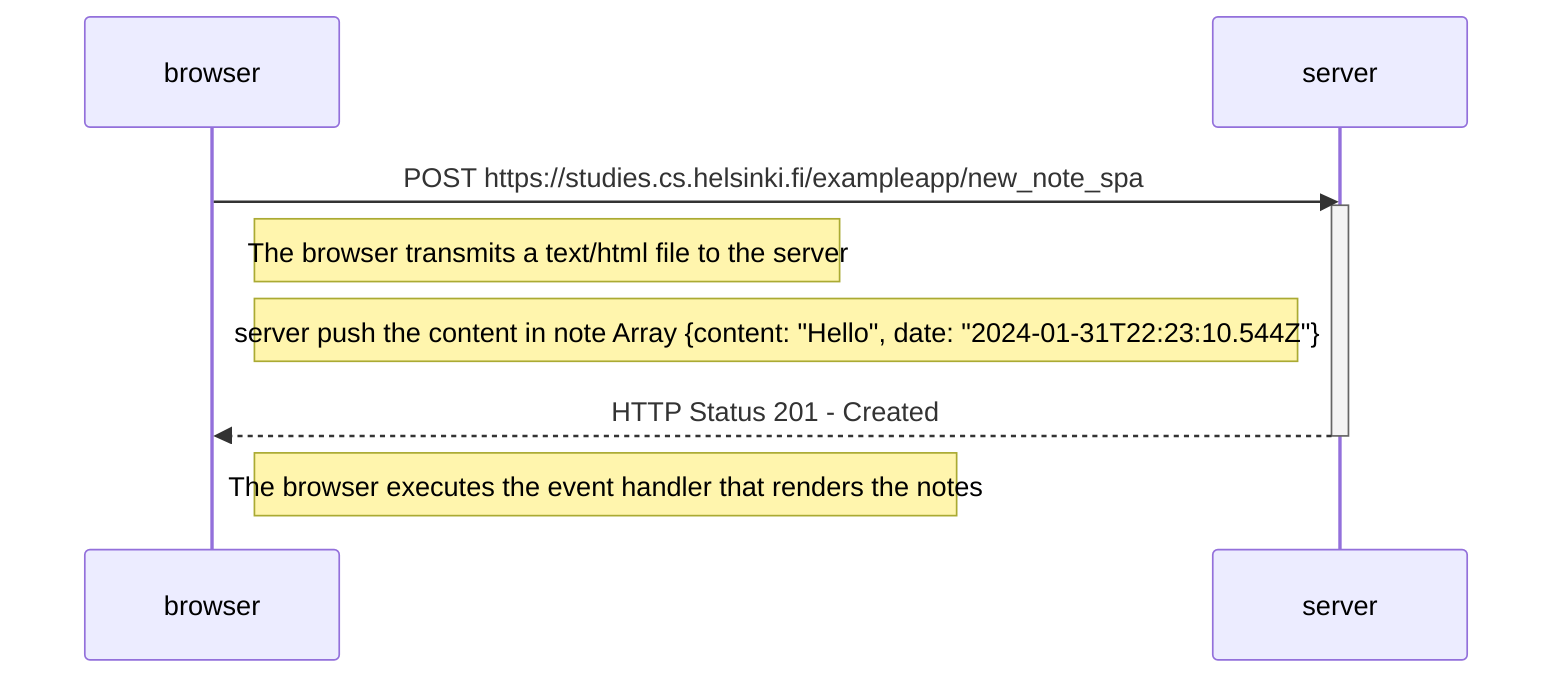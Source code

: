 sequenceDiagram
    participant browser
    participant server

    browser ->> server: POST https://studies.cs.helsinki.fi/exampleapp/new_note_spa
    activate server
    Note right of browser: The browser transmits a text/html file to the server
    Note left of server:  server push the content in note Array {content: "Hello", date: "2024-01-31T22:23:10.544Z"}

    server -->> browser: HTTP Status 201 - Created
    deactivate server
    Note right of browser: The browser executes the event handler that renders the notes